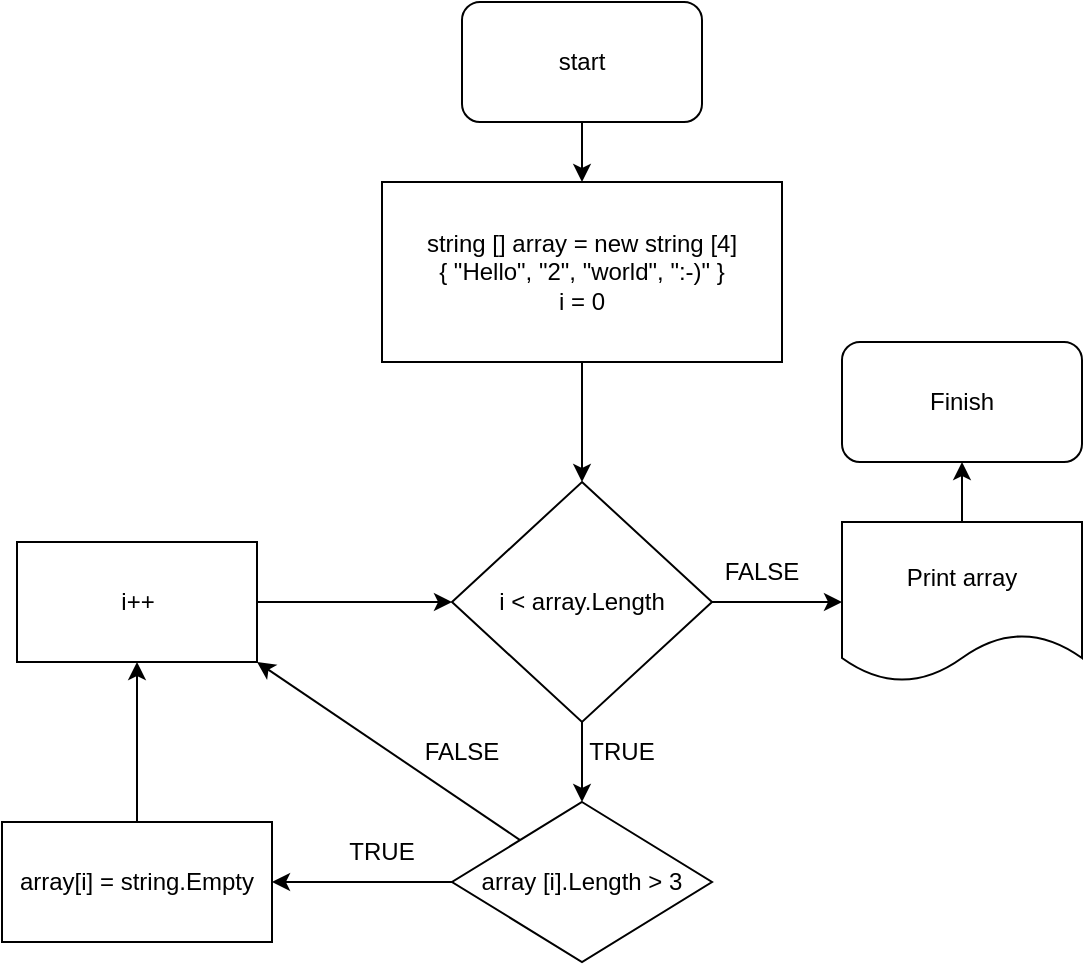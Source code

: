 <mxfile>
    <diagram id="BZHVdl1lMR_dXWZ5OsHh" name="Страница 1">
        <mxGraphModel dx="692" dy="497" grid="1" gridSize="10" guides="1" tooltips="1" connect="1" arrows="1" fold="1" page="1" pageScale="1" pageWidth="827" pageHeight="1169" math="0" shadow="0">
            <root>
                <mxCell id="0"/>
                <mxCell id="1" parent="0"/>
                <mxCell id="4" value="" style="edgeStyle=none;html=1;entryX=0.5;entryY=0;entryDx=0;entryDy=0;" edge="1" parent="1" source="2" target="5">
                    <mxGeometry relative="1" as="geometry">
                        <mxPoint x="380" y="120" as="targetPoint"/>
                        <Array as="points"/>
                    </mxGeometry>
                </mxCell>
                <mxCell id="2" value="start" style="rounded=1;whiteSpace=wrap;html=1;" vertex="1" parent="1">
                    <mxGeometry x="320" y="40" width="120" height="60" as="geometry"/>
                </mxCell>
                <mxCell id="7" value="" style="edgeStyle=none;html=1;" edge="1" parent="1" source="5" target="6">
                    <mxGeometry relative="1" as="geometry"/>
                </mxCell>
                <mxCell id="5" value="string [] array = new string [4]&lt;br&gt;{ &quot;Hello&quot;, &quot;2&quot;, &quot;world&quot;, &quot;:-)&quot; }&lt;br&gt;i = 0" style="rounded=0;whiteSpace=wrap;html=1;" vertex="1" parent="1">
                    <mxGeometry x="280" y="130" width="200" height="90" as="geometry"/>
                </mxCell>
                <mxCell id="10" value="" style="edgeStyle=none;html=1;" edge="1" parent="1" source="6" target="9">
                    <mxGeometry relative="1" as="geometry"/>
                </mxCell>
                <mxCell id="17" value="" style="edgeStyle=none;html=1;" edge="1" parent="1" source="6" target="16">
                    <mxGeometry relative="1" as="geometry"/>
                </mxCell>
                <mxCell id="6" value="i &amp;lt; array.Length" style="rhombus;whiteSpace=wrap;html=1;rounded=0;" vertex="1" parent="1">
                    <mxGeometry x="315" y="280" width="130" height="120" as="geometry"/>
                </mxCell>
                <mxCell id="13" value="" style="edgeStyle=none;html=1;" edge="1" parent="1" source="9" target="12">
                    <mxGeometry relative="1" as="geometry"/>
                </mxCell>
                <mxCell id="24" style="edgeStyle=none;html=1;entryX=1;entryY=1;entryDx=0;entryDy=0;" edge="1" parent="1" source="9" target="21">
                    <mxGeometry relative="1" as="geometry"/>
                </mxCell>
                <mxCell id="9" value="array [i].Length &amp;gt; 3" style="rhombus;whiteSpace=wrap;html=1;rounded=0;" vertex="1" parent="1">
                    <mxGeometry x="315" y="440" width="130" height="80" as="geometry"/>
                </mxCell>
                <mxCell id="11" value="TRUE" style="text;html=1;strokeColor=none;fillColor=none;align=center;verticalAlign=middle;whiteSpace=wrap;rounded=0;" vertex="1" parent="1">
                    <mxGeometry x="370" y="400" width="60" height="30" as="geometry"/>
                </mxCell>
                <mxCell id="22" value="" style="edgeStyle=none;html=1;" edge="1" parent="1" source="12" target="21">
                    <mxGeometry relative="1" as="geometry"/>
                </mxCell>
                <mxCell id="12" value="array[i] = string.Empty&lt;br&gt;" style="whiteSpace=wrap;html=1;rounded=0;" vertex="1" parent="1">
                    <mxGeometry x="90" y="450" width="135" height="60" as="geometry"/>
                </mxCell>
                <mxCell id="14" value="TRUE" style="text;html=1;strokeColor=none;fillColor=none;align=center;verticalAlign=middle;whiteSpace=wrap;rounded=0;" vertex="1" parent="1">
                    <mxGeometry x="250" y="450" width="60" height="30" as="geometry"/>
                </mxCell>
                <mxCell id="20" value="" style="edgeStyle=none;html=1;" edge="1" parent="1" source="16" target="19">
                    <mxGeometry relative="1" as="geometry"/>
                </mxCell>
                <mxCell id="16" value="Print array" style="shape=document;whiteSpace=wrap;html=1;boundedLbl=1;rounded=0;" vertex="1" parent="1">
                    <mxGeometry x="510" y="300" width="120" height="80" as="geometry"/>
                </mxCell>
                <mxCell id="18" value="FALSE" style="text;html=1;strokeColor=none;fillColor=none;align=center;verticalAlign=middle;whiteSpace=wrap;rounded=0;" vertex="1" parent="1">
                    <mxGeometry x="440" y="310" width="60" height="30" as="geometry"/>
                </mxCell>
                <mxCell id="19" value="Finish" style="rounded=1;whiteSpace=wrap;html=1;" vertex="1" parent="1">
                    <mxGeometry x="510" y="210" width="120" height="60" as="geometry"/>
                </mxCell>
                <mxCell id="23" value="" style="edgeStyle=none;html=1;" edge="1" parent="1" source="21" target="6">
                    <mxGeometry relative="1" as="geometry"/>
                </mxCell>
                <mxCell id="21" value="i++" style="whiteSpace=wrap;html=1;rounded=0;" vertex="1" parent="1">
                    <mxGeometry x="97.5" y="310" width="120" height="60" as="geometry"/>
                </mxCell>
                <mxCell id="25" value="FALSE" style="text;html=1;strokeColor=none;fillColor=none;align=center;verticalAlign=middle;whiteSpace=wrap;rounded=0;" vertex="1" parent="1">
                    <mxGeometry x="290" y="400" width="60" height="30" as="geometry"/>
                </mxCell>
            </root>
        </mxGraphModel>
    </diagram>
</mxfile>